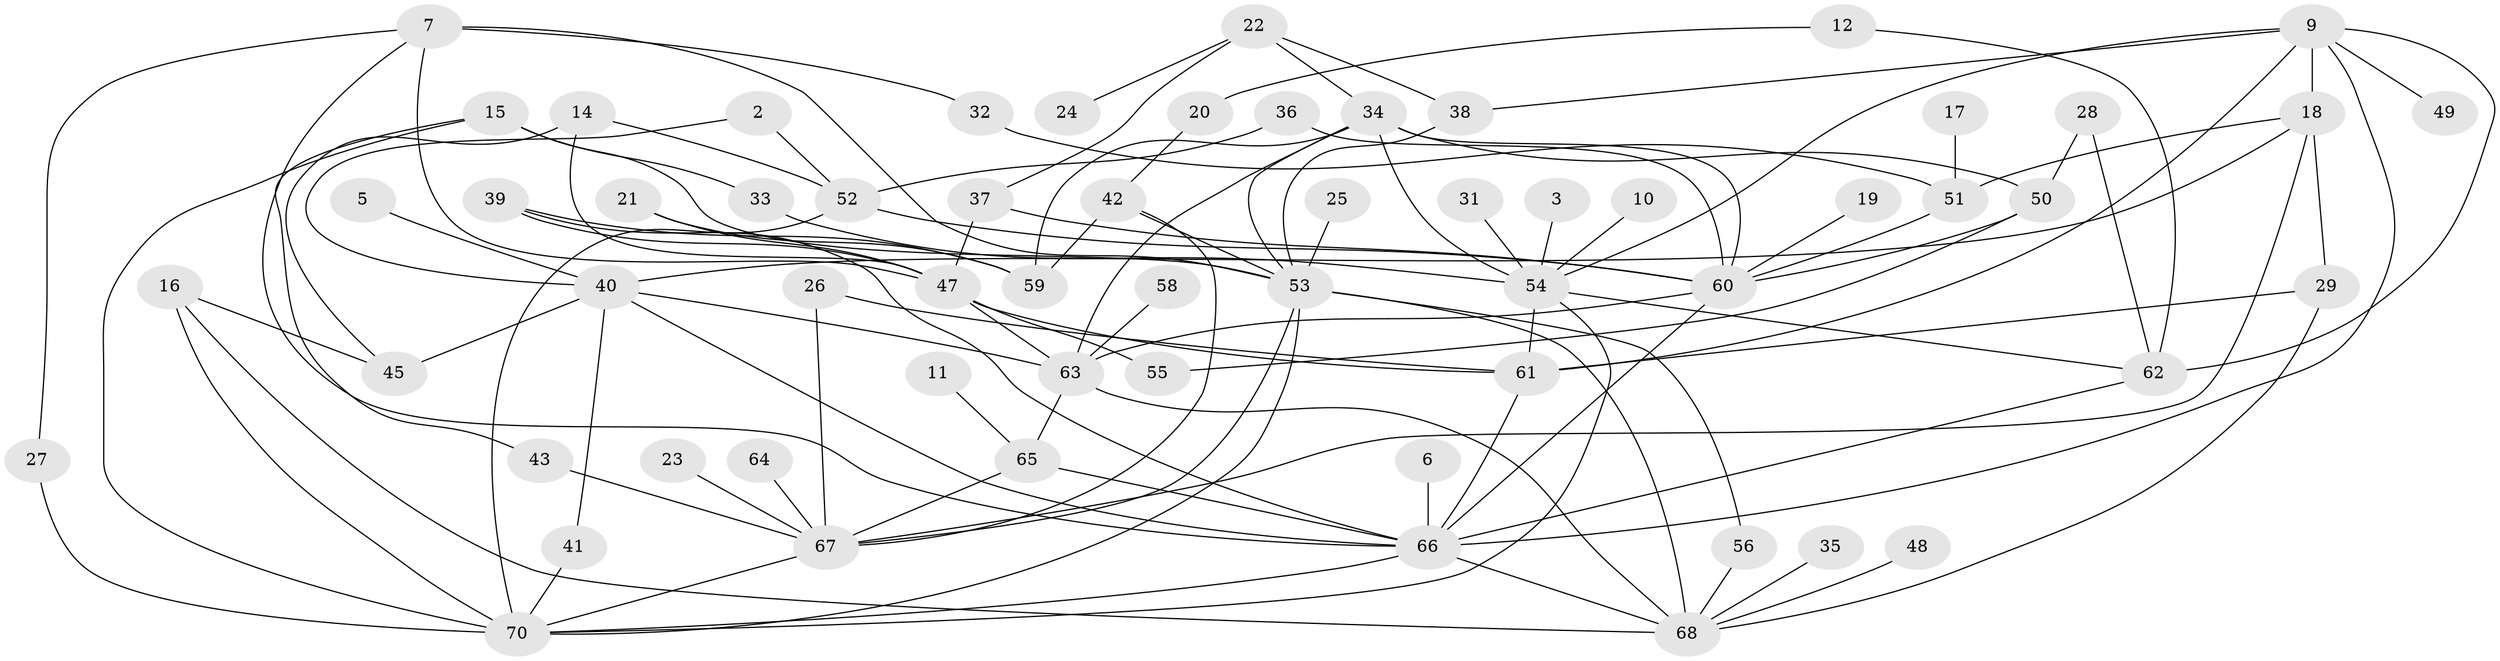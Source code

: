 // original degree distribution, {0: 0.050359712230215826, 4: 0.1079136690647482, 2: 0.2733812949640288, 1: 0.2014388489208633, 3: 0.2446043165467626, 5: 0.06474820143884892, 7: 0.02158273381294964, 6: 0.02877697841726619, 8: 0.007194244604316547}
// Generated by graph-tools (version 1.1) at 2025/49/03/09/25 03:49:14]
// undirected, 61 vertices, 110 edges
graph export_dot {
graph [start="1"]
  node [color=gray90,style=filled];
  2;
  3;
  5;
  6;
  7;
  9;
  10;
  11;
  12;
  14;
  15;
  16;
  17;
  18;
  19;
  20;
  21;
  22;
  23;
  24;
  25;
  26;
  27;
  28;
  29;
  31;
  32;
  33;
  34;
  35;
  36;
  37;
  38;
  39;
  40;
  41;
  42;
  43;
  45;
  47;
  48;
  49;
  50;
  51;
  52;
  53;
  54;
  55;
  56;
  58;
  59;
  60;
  61;
  62;
  63;
  64;
  65;
  66;
  67;
  68;
  70;
  2 -- 40 [weight=1.0];
  2 -- 52 [weight=1.0];
  3 -- 54 [weight=1.0];
  5 -- 40 [weight=1.0];
  6 -- 66 [weight=2.0];
  7 -- 27 [weight=1.0];
  7 -- 32 [weight=1.0];
  7 -- 47 [weight=1.0];
  7 -- 53 [weight=1.0];
  7 -- 66 [weight=1.0];
  9 -- 18 [weight=1.0];
  9 -- 38 [weight=1.0];
  9 -- 49 [weight=1.0];
  9 -- 54 [weight=1.0];
  9 -- 61 [weight=1.0];
  9 -- 62 [weight=1.0];
  9 -- 66 [weight=1.0];
  10 -- 54 [weight=1.0];
  11 -- 65 [weight=1.0];
  12 -- 20 [weight=1.0];
  12 -- 62 [weight=1.0];
  14 -- 45 [weight=1.0];
  14 -- 47 [weight=1.0];
  14 -- 52 [weight=1.0];
  15 -- 33 [weight=1.0];
  15 -- 43 [weight=1.0];
  15 -- 53 [weight=1.0];
  15 -- 70 [weight=1.0];
  16 -- 45 [weight=1.0];
  16 -- 68 [weight=1.0];
  16 -- 70 [weight=1.0];
  17 -- 51 [weight=1.0];
  18 -- 29 [weight=1.0];
  18 -- 40 [weight=1.0];
  18 -- 51 [weight=1.0];
  18 -- 67 [weight=1.0];
  19 -- 60 [weight=1.0];
  20 -- 42 [weight=1.0];
  21 -- 47 [weight=1.0];
  21 -- 59 [weight=1.0];
  22 -- 24 [weight=1.0];
  22 -- 34 [weight=1.0];
  22 -- 37 [weight=1.0];
  22 -- 38 [weight=1.0];
  23 -- 67 [weight=1.0];
  25 -- 53 [weight=1.0];
  26 -- 61 [weight=1.0];
  26 -- 67 [weight=1.0];
  27 -- 70 [weight=1.0];
  28 -- 50 [weight=1.0];
  28 -- 62 [weight=1.0];
  29 -- 61 [weight=1.0];
  29 -- 68 [weight=1.0];
  31 -- 54 [weight=2.0];
  32 -- 51 [weight=1.0];
  33 -- 54 [weight=1.0];
  34 -- 50 [weight=1.0];
  34 -- 53 [weight=1.0];
  34 -- 54 [weight=1.0];
  34 -- 59 [weight=1.0];
  34 -- 60 [weight=1.0];
  34 -- 63 [weight=1.0];
  35 -- 68 [weight=1.0];
  36 -- 52 [weight=1.0];
  36 -- 60 [weight=1.0];
  37 -- 47 [weight=1.0];
  37 -- 60 [weight=1.0];
  38 -- 53 [weight=1.0];
  39 -- 47 [weight=1.0];
  39 -- 59 [weight=1.0];
  39 -- 66 [weight=1.0];
  40 -- 41 [weight=1.0];
  40 -- 45 [weight=1.0];
  40 -- 63 [weight=1.0];
  40 -- 66 [weight=1.0];
  41 -- 70 [weight=1.0];
  42 -- 53 [weight=1.0];
  42 -- 59 [weight=1.0];
  42 -- 67 [weight=1.0];
  43 -- 67 [weight=1.0];
  47 -- 55 [weight=1.0];
  47 -- 61 [weight=1.0];
  47 -- 63 [weight=1.0];
  48 -- 68 [weight=1.0];
  50 -- 55 [weight=1.0];
  50 -- 60 [weight=1.0];
  51 -- 60 [weight=1.0];
  52 -- 60 [weight=1.0];
  52 -- 70 [weight=2.0];
  53 -- 56 [weight=1.0];
  53 -- 67 [weight=1.0];
  53 -- 68 [weight=1.0];
  53 -- 70 [weight=1.0];
  54 -- 61 [weight=1.0];
  54 -- 62 [weight=1.0];
  54 -- 70 [weight=1.0];
  56 -- 68 [weight=1.0];
  58 -- 63 [weight=1.0];
  60 -- 63 [weight=1.0];
  60 -- 66 [weight=1.0];
  61 -- 66 [weight=1.0];
  62 -- 66 [weight=1.0];
  63 -- 65 [weight=1.0];
  63 -- 68 [weight=1.0];
  64 -- 67 [weight=1.0];
  65 -- 66 [weight=1.0];
  65 -- 67 [weight=1.0];
  66 -- 68 [weight=1.0];
  66 -- 70 [weight=1.0];
  67 -- 70 [weight=1.0];
}
